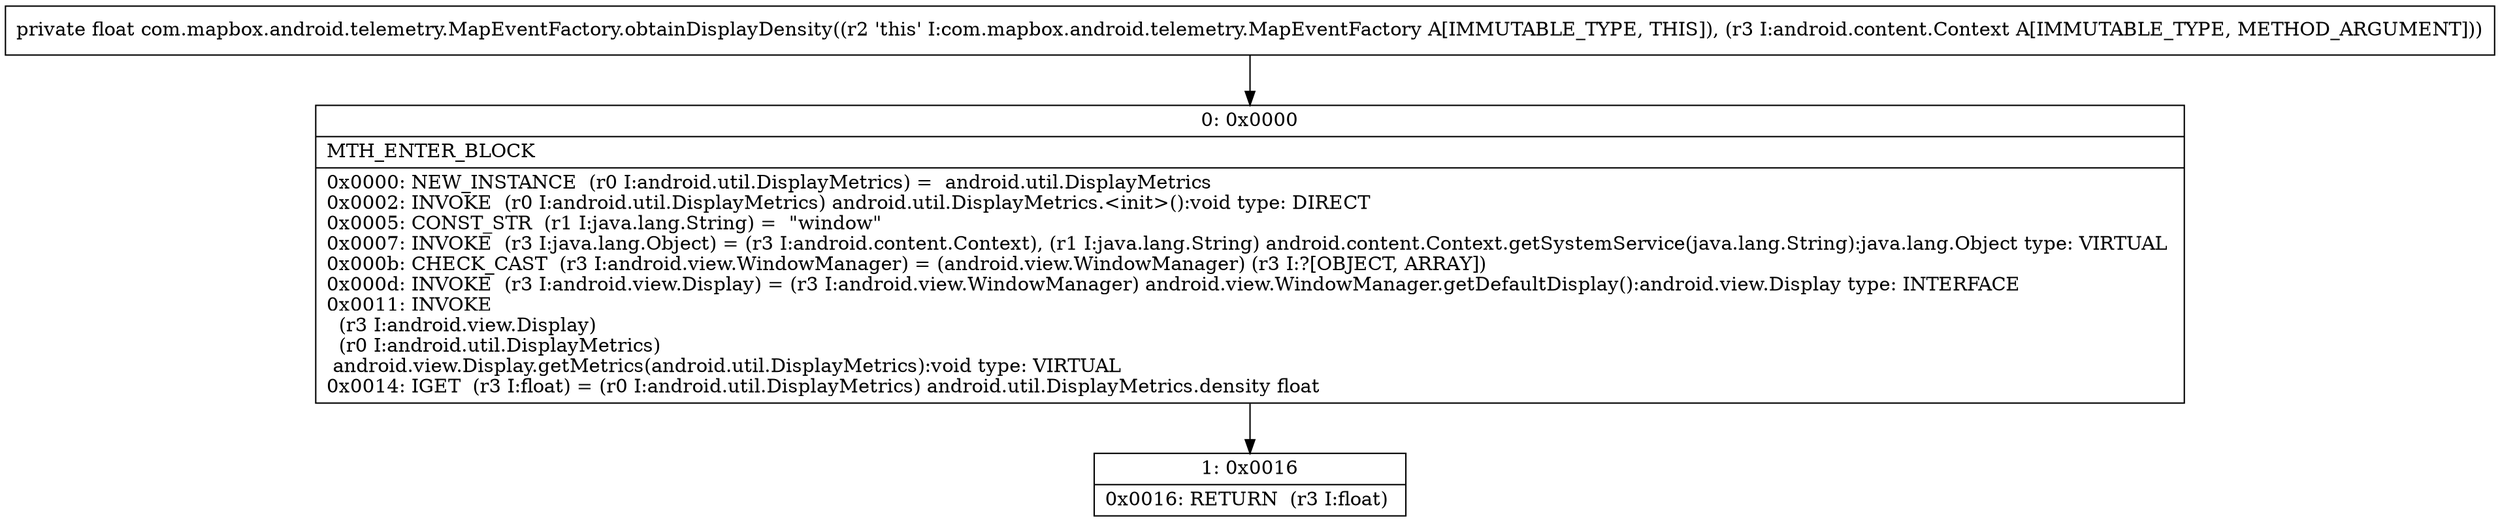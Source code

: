 digraph "CFG forcom.mapbox.android.telemetry.MapEventFactory.obtainDisplayDensity(Landroid\/content\/Context;)F" {
Node_0 [shape=record,label="{0\:\ 0x0000|MTH_ENTER_BLOCK\l|0x0000: NEW_INSTANCE  (r0 I:android.util.DisplayMetrics) =  android.util.DisplayMetrics \l0x0002: INVOKE  (r0 I:android.util.DisplayMetrics) android.util.DisplayMetrics.\<init\>():void type: DIRECT \l0x0005: CONST_STR  (r1 I:java.lang.String) =  \"window\" \l0x0007: INVOKE  (r3 I:java.lang.Object) = (r3 I:android.content.Context), (r1 I:java.lang.String) android.content.Context.getSystemService(java.lang.String):java.lang.Object type: VIRTUAL \l0x000b: CHECK_CAST  (r3 I:android.view.WindowManager) = (android.view.WindowManager) (r3 I:?[OBJECT, ARRAY]) \l0x000d: INVOKE  (r3 I:android.view.Display) = (r3 I:android.view.WindowManager) android.view.WindowManager.getDefaultDisplay():android.view.Display type: INTERFACE \l0x0011: INVOKE  \l  (r3 I:android.view.Display)\l  (r0 I:android.util.DisplayMetrics)\l android.view.Display.getMetrics(android.util.DisplayMetrics):void type: VIRTUAL \l0x0014: IGET  (r3 I:float) = (r0 I:android.util.DisplayMetrics) android.util.DisplayMetrics.density float \l}"];
Node_1 [shape=record,label="{1\:\ 0x0016|0x0016: RETURN  (r3 I:float) \l}"];
MethodNode[shape=record,label="{private float com.mapbox.android.telemetry.MapEventFactory.obtainDisplayDensity((r2 'this' I:com.mapbox.android.telemetry.MapEventFactory A[IMMUTABLE_TYPE, THIS]), (r3 I:android.content.Context A[IMMUTABLE_TYPE, METHOD_ARGUMENT])) }"];
MethodNode -> Node_0;
Node_0 -> Node_1;
}

